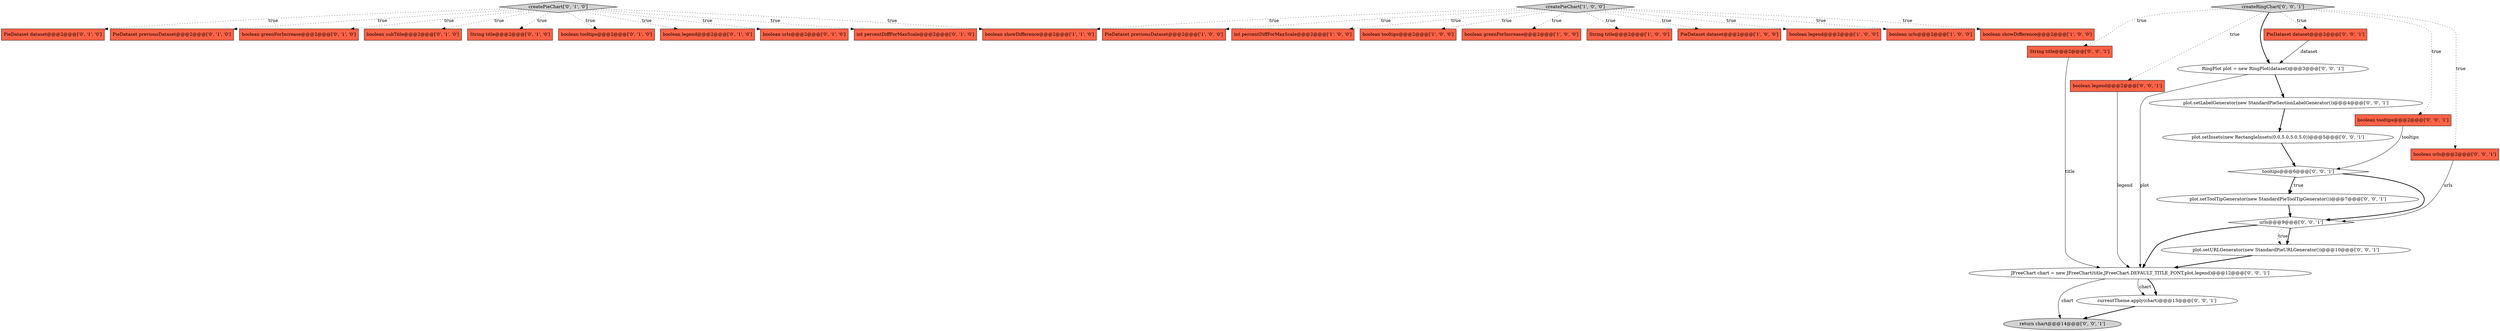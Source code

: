 digraph {
19 [style = filled, label = "boolean tooltips@@@2@@@['0', '1', '0']", fillcolor = tomato, shape = box image = "AAA0AAABBB2BBB"];
16 [style = filled, label = "boolean legend@@@2@@@['0', '1', '0']", fillcolor = tomato, shape = box image = "AAA0AAABBB2BBB"];
4 [style = filled, label = "PieDataset previousDataset@@@2@@@['1', '0', '0']", fillcolor = tomato, shape = box image = "AAA0AAABBB1BBB"];
32 [style = filled, label = "tooltips@@@6@@@['0', '0', '1']", fillcolor = white, shape = diamond image = "AAA0AAABBB3BBB"];
31 [style = filled, label = "plot.setInsets(new RectangleInsets(0.0,5.0,5.0,5.0))@@@5@@@['0', '0', '1']", fillcolor = white, shape = ellipse image = "AAA0AAABBB3BBB"];
22 [style = filled, label = "PieDataset dataset@@@2@@@['0', '0', '1']", fillcolor = tomato, shape = box image = "AAA0AAABBB3BBB"];
7 [style = filled, label = "int percentDiffForMaxScale@@@2@@@['1', '0', '0']", fillcolor = tomato, shape = box image = "AAA0AAABBB1BBB"];
3 [style = filled, label = "boolean tooltips@@@2@@@['1', '0', '0']", fillcolor = tomato, shape = box image = "AAA0AAABBB1BBB"];
10 [style = filled, label = "createPieChart['1', '0', '0']", fillcolor = lightgray, shape = diamond image = "AAA0AAABBB1BBB"];
21 [style = filled, label = "String title@@@2@@@['0', '0', '1']", fillcolor = tomato, shape = box image = "AAA0AAABBB3BBB"];
26 [style = filled, label = "createRingChart['0', '0', '1']", fillcolor = lightgray, shape = diamond image = "AAA0AAABBB3BBB"];
20 [style = filled, label = "createPieChart['0', '1', '0']", fillcolor = lightgray, shape = diamond image = "AAA0AAABBB2BBB"];
5 [style = filled, label = "boolean greenForIncrease@@@2@@@['1', '0', '0']", fillcolor = tomato, shape = box image = "AAA0AAABBB1BBB"];
34 [style = filled, label = "plot.setLabelGenerator(new StandardPieSectionLabelGenerator())@@@4@@@['0', '0', '1']", fillcolor = white, shape = ellipse image = "AAA0AAABBB3BBB"];
13 [style = filled, label = "PieDataset dataset@@@2@@@['0', '1', '0']", fillcolor = tomato, shape = box image = "AAA0AAABBB2BBB"];
28 [style = filled, label = "boolean legend@@@2@@@['0', '0', '1']", fillcolor = tomato, shape = box image = "AAA0AAABBB3BBB"];
11 [style = filled, label = "PieDataset previousDataset@@@2@@@['0', '1', '0']", fillcolor = tomato, shape = box image = "AAA0AAABBB2BBB"];
29 [style = filled, label = "JFreeChart chart = new JFreeChart(title,JFreeChart.DEFAULT_TITLE_FONT,plot,legend)@@@12@@@['0', '0', '1']", fillcolor = white, shape = ellipse image = "AAA0AAABBB3BBB"];
23 [style = filled, label = "boolean tooltips@@@2@@@['0', '0', '1']", fillcolor = tomato, shape = box image = "AAA0AAABBB3BBB"];
15 [style = filled, label = "boolean greenForIncrease@@@2@@@['0', '1', '0']", fillcolor = tomato, shape = box image = "AAA0AAABBB2BBB"];
6 [style = filled, label = "String title@@@2@@@['1', '0', '0']", fillcolor = tomato, shape = box image = "AAA0AAABBB1BBB"];
0 [style = filled, label = "PieDataset dataset@@@2@@@['1', '0', '0']", fillcolor = tomato, shape = box image = "AAA0AAABBB1BBB"];
8 [style = filled, label = "boolean legend@@@2@@@['1', '0', '0']", fillcolor = tomato, shape = box image = "AAA0AAABBB1BBB"];
14 [style = filled, label = "boolean subTitle@@@2@@@['0', '1', '0']", fillcolor = tomato, shape = box image = "AAA0AAABBB2BBB"];
12 [style = filled, label = "String title@@@2@@@['0', '1', '0']", fillcolor = tomato, shape = box image = "AAA0AAABBB2BBB"];
33 [style = filled, label = "return chart@@@14@@@['0', '0', '1']", fillcolor = lightgray, shape = ellipse image = "AAA0AAABBB3BBB"];
9 [style = filled, label = "boolean showDifference@@@2@@@['1', '1', '0']", fillcolor = tomato, shape = box image = "AAA0AAABBB1BBB"];
1 [style = filled, label = "boolean urls@@@2@@@['1', '0', '0']", fillcolor = tomato, shape = box image = "AAA0AAABBB1BBB"];
30 [style = filled, label = "currentTheme.apply(chart)@@@13@@@['0', '0', '1']", fillcolor = white, shape = ellipse image = "AAA0AAABBB3BBB"];
27 [style = filled, label = "plot.setToolTipGenerator(new StandardPieToolTipGenerator())@@@7@@@['0', '0', '1']", fillcolor = white, shape = ellipse image = "AAA0AAABBB3BBB"];
2 [style = filled, label = "boolean showDifference@@@2@@@['1', '0', '0']", fillcolor = tomato, shape = box image = "AAA0AAABBB1BBB"];
17 [style = filled, label = "boolean urls@@@2@@@['0', '1', '0']", fillcolor = tomato, shape = box image = "AAA0AAABBB2BBB"];
24 [style = filled, label = "RingPlot plot = new RingPlot(dataset)@@@3@@@['0', '0', '1']", fillcolor = white, shape = ellipse image = "AAA0AAABBB3BBB"];
25 [style = filled, label = "urls@@@9@@@['0', '0', '1']", fillcolor = white, shape = diamond image = "AAA0AAABBB3BBB"];
36 [style = filled, label = "boolean urls@@@2@@@['0', '0', '1']", fillcolor = tomato, shape = box image = "AAA0AAABBB3BBB"];
18 [style = filled, label = "int percentDiffForMaxScale@@@2@@@['0', '1', '0']", fillcolor = tomato, shape = box image = "AAA0AAABBB2BBB"];
35 [style = filled, label = "plot.setURLGenerator(new StandardPieURLGenerator())@@@10@@@['0', '0', '1']", fillcolor = white, shape = ellipse image = "AAA0AAABBB3BBB"];
29->30 [style = bold, label=""];
10->2 [style = dotted, label="true"];
26->24 [style = bold, label=""];
25->29 [style = bold, label=""];
25->35 [style = dotted, label="true"];
10->1 [style = dotted, label="true"];
10->3 [style = dotted, label="true"];
26->28 [style = dotted, label="true"];
24->34 [style = bold, label=""];
27->25 [style = bold, label=""];
26->21 [style = dotted, label="true"];
28->29 [style = solid, label="legend"];
20->18 [style = dotted, label="true"];
20->17 [style = dotted, label="true"];
32->27 [style = bold, label=""];
21->29 [style = solid, label="title"];
10->0 [style = dotted, label="true"];
10->7 [style = dotted, label="true"];
23->32 [style = solid, label="tooltips"];
20->16 [style = dotted, label="true"];
32->27 [style = dotted, label="true"];
31->32 [style = bold, label=""];
26->23 [style = dotted, label="true"];
20->15 [style = dotted, label="true"];
20->12 [style = dotted, label="true"];
30->33 [style = bold, label=""];
32->25 [style = bold, label=""];
10->4 [style = dotted, label="true"];
10->8 [style = dotted, label="true"];
34->31 [style = bold, label=""];
25->35 [style = bold, label=""];
20->13 [style = dotted, label="true"];
29->30 [style = solid, label="chart"];
10->6 [style = dotted, label="true"];
24->29 [style = solid, label="plot"];
35->29 [style = bold, label=""];
20->19 [style = dotted, label="true"];
10->5 [style = dotted, label="true"];
20->9 [style = dotted, label="true"];
29->33 [style = solid, label="chart"];
26->36 [style = dotted, label="true"];
26->22 [style = dotted, label="true"];
22->24 [style = solid, label="dataset"];
10->9 [style = dotted, label="true"];
36->25 [style = solid, label="urls"];
20->11 [style = dotted, label="true"];
20->14 [style = dotted, label="true"];
}
